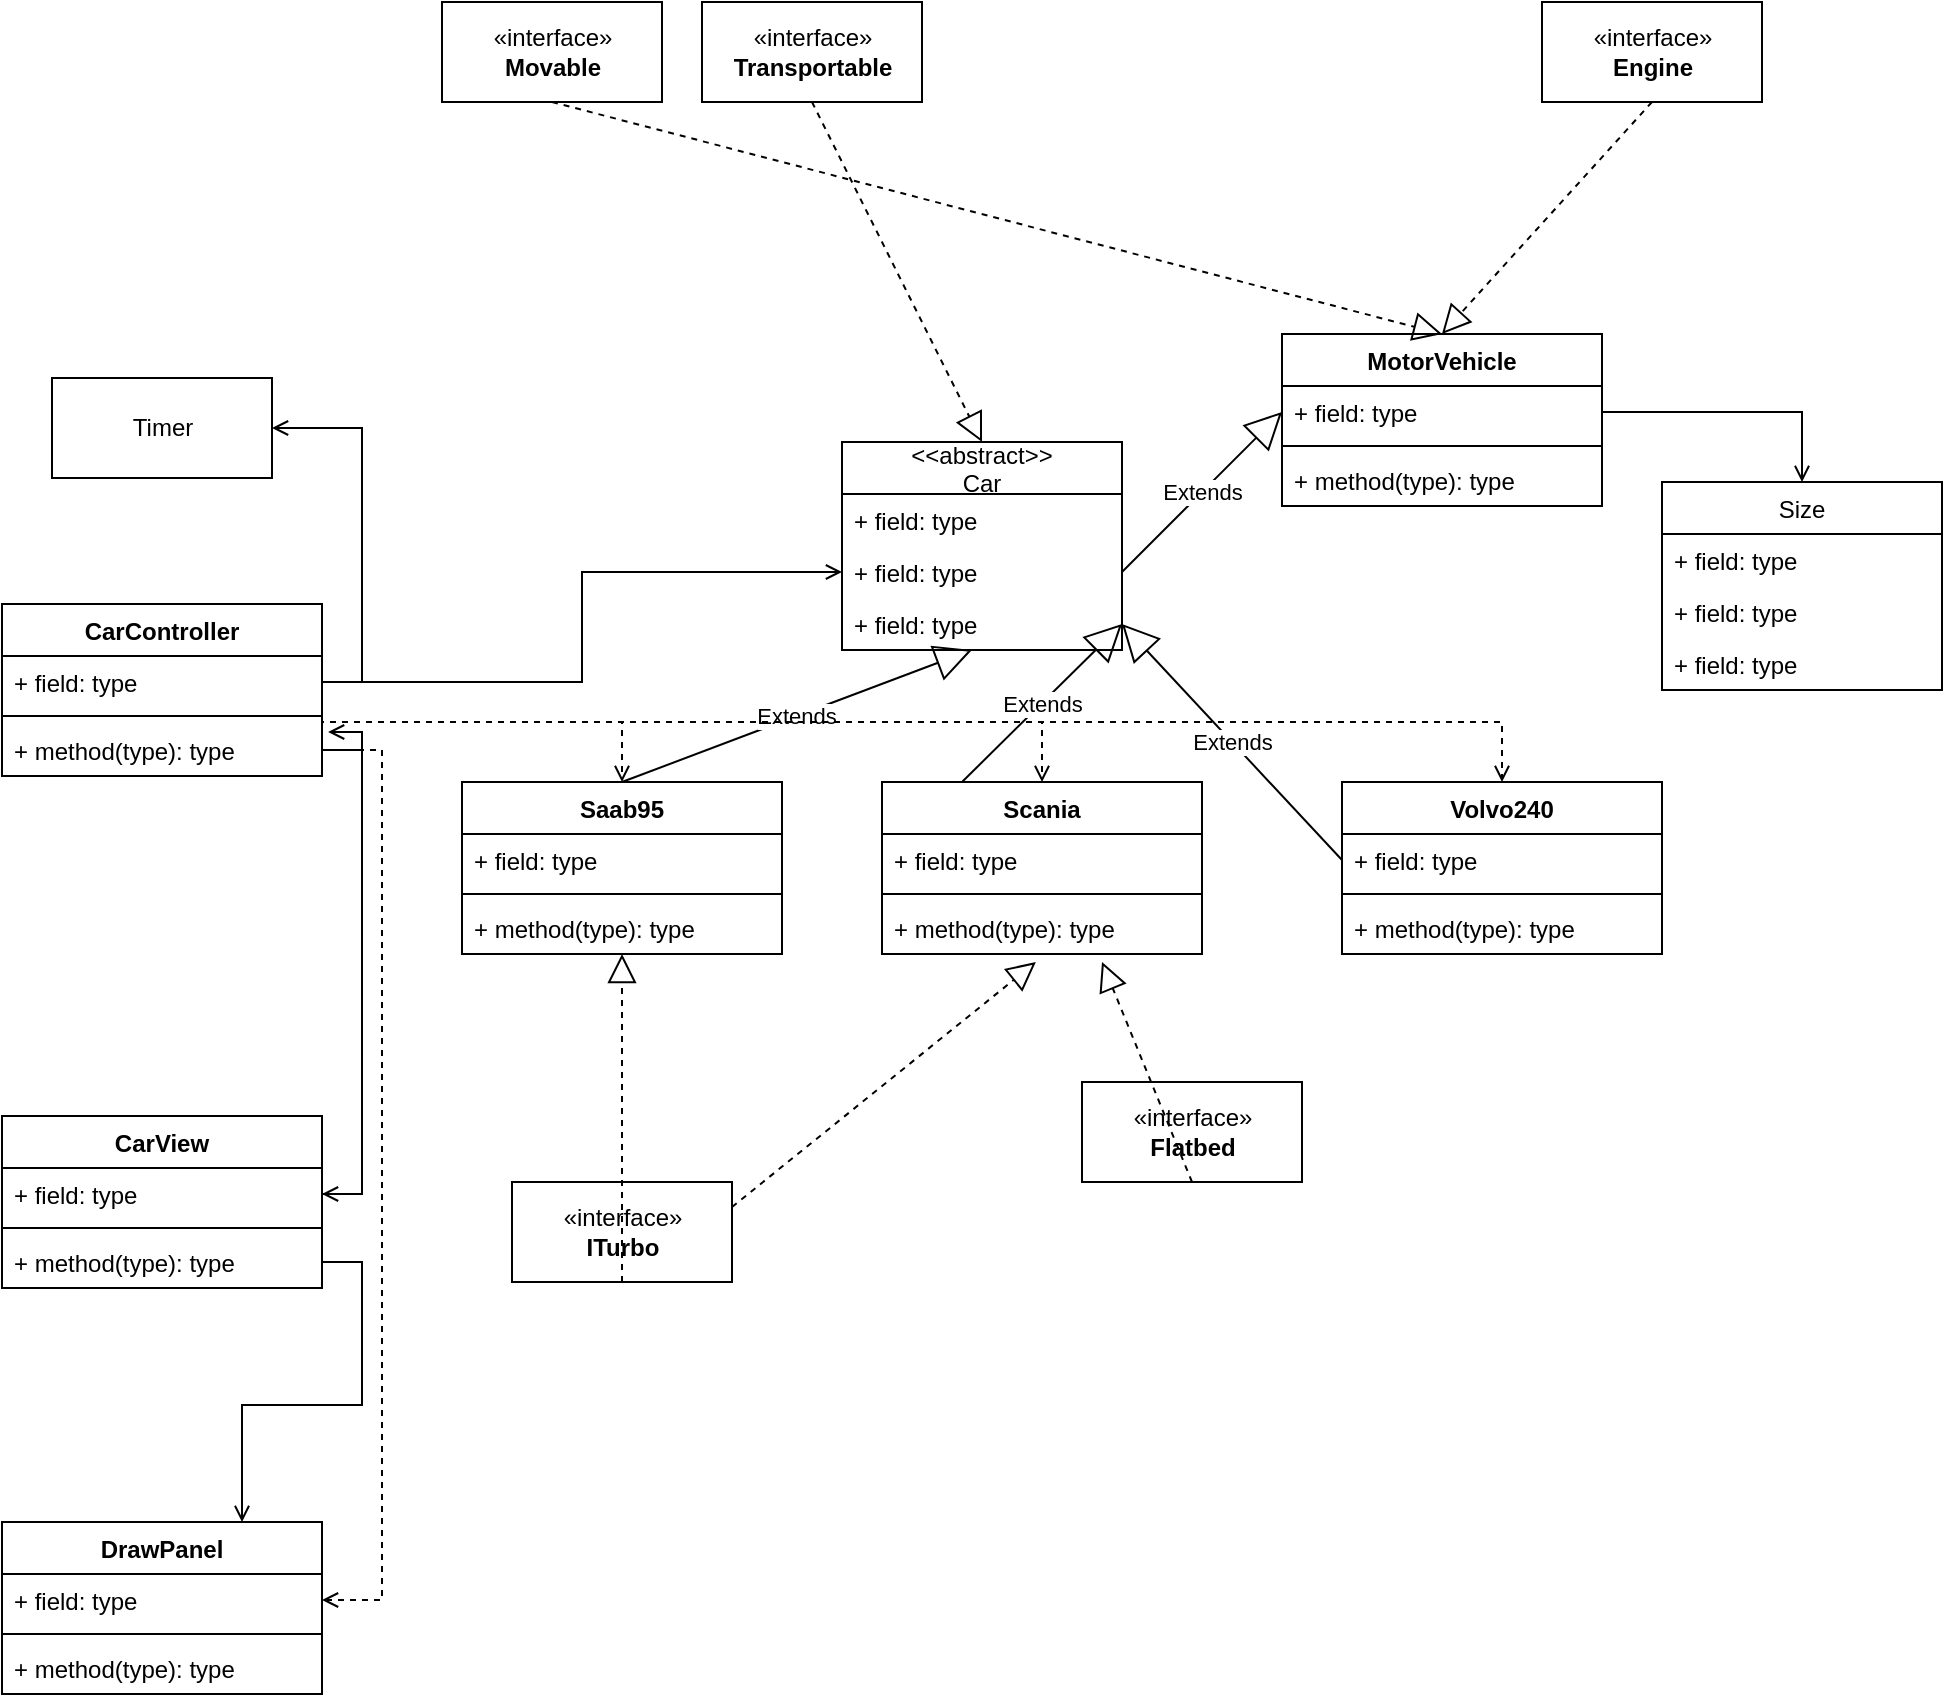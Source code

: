<mxfile version="12.3.3" type="device" pages="1"><diagram name="Page-1" id="b5b7bab2-c9e2-2cf4-8b2a-24fd1a2a6d21"><mxGraphModel dx="1408" dy="748" grid="1" gridSize="10" guides="1" tooltips="1" connect="1" arrows="1" fold="1" page="1" pageScale="1" pageWidth="1027" pageHeight="1169" background="#ffffff" math="0" shadow="0"><root><mxCell id="0"/><mxCell id="1" parent="0"/><mxCell id="A2BCTbo7lUN5HEoxAGUj-3" value="&lt;&lt;abstract&gt;&gt;&#10;Car" style="swimlane;fontStyle=0;childLayout=stackLayout;horizontal=1;startSize=26;fillColor=none;horizontalStack=0;resizeParent=1;resizeParentMax=0;resizeLast=0;collapsible=1;marginBottom=0;" vertex="1" parent="1"><mxGeometry x="450" y="320" width="140" height="104" as="geometry"/></mxCell><mxCell id="A2BCTbo7lUN5HEoxAGUj-4" value="+ field: type" style="text;strokeColor=none;fillColor=none;align=left;verticalAlign=top;spacingLeft=4;spacingRight=4;overflow=hidden;rotatable=0;points=[[0,0.5],[1,0.5]];portConstraint=eastwest;" vertex="1" parent="A2BCTbo7lUN5HEoxAGUj-3"><mxGeometry y="26" width="140" height="26" as="geometry"/></mxCell><mxCell id="A2BCTbo7lUN5HEoxAGUj-5" value="+ field: type" style="text;strokeColor=none;fillColor=none;align=left;verticalAlign=top;spacingLeft=4;spacingRight=4;overflow=hidden;rotatable=0;points=[[0,0.5],[1,0.5]];portConstraint=eastwest;" vertex="1" parent="A2BCTbo7lUN5HEoxAGUj-3"><mxGeometry y="52" width="140" height="26" as="geometry"/></mxCell><mxCell id="A2BCTbo7lUN5HEoxAGUj-6" value="+ field: type" style="text;strokeColor=none;fillColor=none;align=left;verticalAlign=top;spacingLeft=4;spacingRight=4;overflow=hidden;rotatable=0;points=[[0,0.5],[1,0.5]];portConstraint=eastwest;" vertex="1" parent="A2BCTbo7lUN5HEoxAGUj-3"><mxGeometry y="78" width="140" height="26" as="geometry"/></mxCell><mxCell id="A2BCTbo7lUN5HEoxAGUj-7" value="«interface»&lt;br&gt;&lt;b&gt;Transportable&lt;/b&gt;" style="html=1;" vertex="1" parent="1"><mxGeometry x="380" y="100" width="110" height="50" as="geometry"/></mxCell><mxCell id="A2BCTbo7lUN5HEoxAGUj-8" value="«interface»&lt;br&gt;&lt;b&gt;ITurbo&lt;/b&gt;" style="html=1;" vertex="1" parent="1"><mxGeometry x="285" y="690" width="110" height="50" as="geometry"/></mxCell><mxCell id="A2BCTbo7lUN5HEoxAGUj-9" value="«interface»&lt;br&gt;&lt;b&gt;Flatbed&lt;/b&gt;" style="html=1;" vertex="1" parent="1"><mxGeometry x="570" y="640" width="110" height="50" as="geometry"/></mxCell><mxCell id="A2BCTbo7lUN5HEoxAGUj-10" value="«interface»&lt;br&gt;&lt;b&gt;Engine&lt;/b&gt;" style="html=1;" vertex="1" parent="1"><mxGeometry x="800" y="100" width="110" height="50" as="geometry"/></mxCell><mxCell id="A2BCTbo7lUN5HEoxAGUj-11" value="«interface»&lt;br&gt;&lt;b&gt;Movable&lt;/b&gt;" style="html=1;" vertex="1" parent="1"><mxGeometry x="250" y="100" width="110" height="50" as="geometry"/></mxCell><mxCell id="A2BCTbo7lUN5HEoxAGUj-12" value="" style="endArrow=block;dashed=1;endFill=0;endSize=12;html=1;entryX=0.5;entryY=0;entryDx=0;entryDy=0;exitX=0.5;exitY=1;exitDx=0;exitDy=0;" edge="1" parent="1" source="A2BCTbo7lUN5HEoxAGUj-7" target="A2BCTbo7lUN5HEoxAGUj-3"><mxGeometry width="160" relative="1" as="geometry"><mxPoint x="410" y="280" as="sourcePoint"/><mxPoint x="410" y="410" as="targetPoint"/></mxGeometry></mxCell><mxCell id="A2BCTbo7lUN5HEoxAGUj-13" value="MotorVehicle" style="swimlane;fontStyle=1;align=center;verticalAlign=top;childLayout=stackLayout;horizontal=1;startSize=26;horizontalStack=0;resizeParent=1;resizeParentMax=0;resizeLast=0;collapsible=1;marginBottom=0;" vertex="1" parent="1"><mxGeometry x="670" y="266" width="160" height="86" as="geometry"/></mxCell><mxCell id="A2BCTbo7lUN5HEoxAGUj-14" value="+ field: type" style="text;strokeColor=none;fillColor=none;align=left;verticalAlign=top;spacingLeft=4;spacingRight=4;overflow=hidden;rotatable=0;points=[[0,0.5],[1,0.5]];portConstraint=eastwest;" vertex="1" parent="A2BCTbo7lUN5HEoxAGUj-13"><mxGeometry y="26" width="160" height="26" as="geometry"/></mxCell><mxCell id="A2BCTbo7lUN5HEoxAGUj-15" value="" style="line;strokeWidth=1;fillColor=none;align=left;verticalAlign=middle;spacingTop=-1;spacingLeft=3;spacingRight=3;rotatable=0;labelPosition=right;points=[];portConstraint=eastwest;" vertex="1" parent="A2BCTbo7lUN5HEoxAGUj-13"><mxGeometry y="52" width="160" height="8" as="geometry"/></mxCell><mxCell id="A2BCTbo7lUN5HEoxAGUj-16" value="+ method(type): type" style="text;strokeColor=none;fillColor=none;align=left;verticalAlign=top;spacingLeft=4;spacingRight=4;overflow=hidden;rotatable=0;points=[[0,0.5],[1,0.5]];portConstraint=eastwest;" vertex="1" parent="A2BCTbo7lUN5HEoxAGUj-13"><mxGeometry y="60" width="160" height="26" as="geometry"/></mxCell><mxCell id="A2BCTbo7lUN5HEoxAGUj-17" value="" style="endArrow=block;dashed=1;endFill=0;endSize=12;html=1;exitX=0.5;exitY=1;exitDx=0;exitDy=0;entryX=0.5;entryY=0;entryDx=0;entryDy=0;" edge="1" parent="1" source="A2BCTbo7lUN5HEoxAGUj-10" target="A2BCTbo7lUN5HEoxAGUj-13"><mxGeometry width="160" relative="1" as="geometry"><mxPoint x="250" y="430" as="sourcePoint"/><mxPoint x="410" y="430" as="targetPoint"/></mxGeometry></mxCell><mxCell id="A2BCTbo7lUN5HEoxAGUj-18" value="Extends" style="endArrow=block;endSize=16;endFill=0;html=1;exitX=1;exitY=0.5;exitDx=0;exitDy=0;entryX=0;entryY=0.5;entryDx=0;entryDy=0;" edge="1" parent="1" source="A2BCTbo7lUN5HEoxAGUj-5" target="A2BCTbo7lUN5HEoxAGUj-14"><mxGeometry width="160" relative="1" as="geometry"><mxPoint x="410" y="530" as="sourcePoint"/><mxPoint x="570" y="530" as="targetPoint"/></mxGeometry></mxCell><mxCell id="A2BCTbo7lUN5HEoxAGUj-19" value="Saab95" style="swimlane;fontStyle=1;align=center;verticalAlign=top;childLayout=stackLayout;horizontal=1;startSize=26;horizontalStack=0;resizeParent=1;resizeParentMax=0;resizeLast=0;collapsible=1;marginBottom=0;" vertex="1" parent="1"><mxGeometry x="260" y="490" width="160" height="86" as="geometry"/></mxCell><mxCell id="A2BCTbo7lUN5HEoxAGUj-20" value="+ field: type" style="text;strokeColor=none;fillColor=none;align=left;verticalAlign=top;spacingLeft=4;spacingRight=4;overflow=hidden;rotatable=0;points=[[0,0.5],[1,0.5]];portConstraint=eastwest;" vertex="1" parent="A2BCTbo7lUN5HEoxAGUj-19"><mxGeometry y="26" width="160" height="26" as="geometry"/></mxCell><mxCell id="A2BCTbo7lUN5HEoxAGUj-21" value="" style="line;strokeWidth=1;fillColor=none;align=left;verticalAlign=middle;spacingTop=-1;spacingLeft=3;spacingRight=3;rotatable=0;labelPosition=right;points=[];portConstraint=eastwest;" vertex="1" parent="A2BCTbo7lUN5HEoxAGUj-19"><mxGeometry y="52" width="160" height="8" as="geometry"/></mxCell><mxCell id="A2BCTbo7lUN5HEoxAGUj-22" value="+ method(type): type" style="text;strokeColor=none;fillColor=none;align=left;verticalAlign=top;spacingLeft=4;spacingRight=4;overflow=hidden;rotatable=0;points=[[0,0.5],[1,0.5]];portConstraint=eastwest;" vertex="1" parent="A2BCTbo7lUN5HEoxAGUj-19"><mxGeometry y="60" width="160" height="26" as="geometry"/></mxCell><mxCell id="A2BCTbo7lUN5HEoxAGUj-23" value="" style="endArrow=block;dashed=1;endFill=0;endSize=12;html=1;exitX=0.5;exitY=1;exitDx=0;exitDy=0;entryX=0.5;entryY=0;entryDx=0;entryDy=0;" edge="1" parent="1" source="A2BCTbo7lUN5HEoxAGUj-11" target="A2BCTbo7lUN5HEoxAGUj-13"><mxGeometry width="160" relative="1" as="geometry"><mxPoint x="250" y="540" as="sourcePoint"/><mxPoint x="410" y="540" as="targetPoint"/></mxGeometry></mxCell><mxCell id="A2BCTbo7lUN5HEoxAGUj-24" value="Extends" style="endArrow=block;endSize=16;endFill=0;html=1;exitX=0.5;exitY=0;exitDx=0;exitDy=0;entryX=0.464;entryY=1;entryDx=0;entryDy=0;entryPerimeter=0;" edge="1" parent="1" source="A2BCTbo7lUN5HEoxAGUj-19" target="A2BCTbo7lUN5HEoxAGUj-6"><mxGeometry width="160" relative="1" as="geometry"><mxPoint x="380" y="390" as="sourcePoint"/><mxPoint x="330" y="510" as="targetPoint"/></mxGeometry></mxCell><mxCell id="A2BCTbo7lUN5HEoxAGUj-27" value="Volvo240" style="swimlane;fontStyle=1;align=center;verticalAlign=top;childLayout=stackLayout;horizontal=1;startSize=26;horizontalStack=0;resizeParent=1;resizeParentMax=0;resizeLast=0;collapsible=1;marginBottom=0;" vertex="1" parent="1"><mxGeometry x="700" y="490" width="160" height="86" as="geometry"/></mxCell><mxCell id="A2BCTbo7lUN5HEoxAGUj-28" value="+ field: type" style="text;strokeColor=none;fillColor=none;align=left;verticalAlign=top;spacingLeft=4;spacingRight=4;overflow=hidden;rotatable=0;points=[[0,0.5],[1,0.5]];portConstraint=eastwest;" vertex="1" parent="A2BCTbo7lUN5HEoxAGUj-27"><mxGeometry y="26" width="160" height="26" as="geometry"/></mxCell><mxCell id="A2BCTbo7lUN5HEoxAGUj-29" value="" style="line;strokeWidth=1;fillColor=none;align=left;verticalAlign=middle;spacingTop=-1;spacingLeft=3;spacingRight=3;rotatable=0;labelPosition=right;points=[];portConstraint=eastwest;" vertex="1" parent="A2BCTbo7lUN5HEoxAGUj-27"><mxGeometry y="52" width="160" height="8" as="geometry"/></mxCell><mxCell id="A2BCTbo7lUN5HEoxAGUj-30" value="+ method(type): type" style="text;strokeColor=none;fillColor=none;align=left;verticalAlign=top;spacingLeft=4;spacingRight=4;overflow=hidden;rotatable=0;points=[[0,0.5],[1,0.5]];portConstraint=eastwest;" vertex="1" parent="A2BCTbo7lUN5HEoxAGUj-27"><mxGeometry y="60" width="160" height="26" as="geometry"/></mxCell><mxCell id="A2BCTbo7lUN5HEoxAGUj-31" value="Scania" style="swimlane;fontStyle=1;align=center;verticalAlign=top;childLayout=stackLayout;horizontal=1;startSize=26;horizontalStack=0;resizeParent=1;resizeParentMax=0;resizeLast=0;collapsible=1;marginBottom=0;" vertex="1" parent="1"><mxGeometry x="470" y="490" width="160" height="86" as="geometry"/></mxCell><mxCell id="A2BCTbo7lUN5HEoxAGUj-32" value="+ field: type" style="text;strokeColor=none;fillColor=none;align=left;verticalAlign=top;spacingLeft=4;spacingRight=4;overflow=hidden;rotatable=0;points=[[0,0.5],[1,0.5]];portConstraint=eastwest;" vertex="1" parent="A2BCTbo7lUN5HEoxAGUj-31"><mxGeometry y="26" width="160" height="26" as="geometry"/></mxCell><mxCell id="A2BCTbo7lUN5HEoxAGUj-33" value="" style="line;strokeWidth=1;fillColor=none;align=left;verticalAlign=middle;spacingTop=-1;spacingLeft=3;spacingRight=3;rotatable=0;labelPosition=right;points=[];portConstraint=eastwest;" vertex="1" parent="A2BCTbo7lUN5HEoxAGUj-31"><mxGeometry y="52" width="160" height="8" as="geometry"/></mxCell><mxCell id="A2BCTbo7lUN5HEoxAGUj-34" value="+ method(type): type" style="text;strokeColor=none;fillColor=none;align=left;verticalAlign=top;spacingLeft=4;spacingRight=4;overflow=hidden;rotatable=0;points=[[0,0.5],[1,0.5]];portConstraint=eastwest;" vertex="1" parent="A2BCTbo7lUN5HEoxAGUj-31"><mxGeometry y="60" width="160" height="26" as="geometry"/></mxCell><mxCell id="A2BCTbo7lUN5HEoxAGUj-37" value="Extends" style="endArrow=block;endSize=16;endFill=0;html=1;exitX=0;exitY=0.5;exitDx=0;exitDy=0;entryX=1;entryY=0.5;entryDx=0;entryDy=0;" edge="1" parent="1" source="A2BCTbo7lUN5HEoxAGUj-28" target="A2BCTbo7lUN5HEoxAGUj-6"><mxGeometry width="160" relative="1" as="geometry"><mxPoint x="250" y="540" as="sourcePoint"/><mxPoint x="410" y="540" as="targetPoint"/></mxGeometry></mxCell><mxCell id="A2BCTbo7lUN5HEoxAGUj-38" value="Extends" style="endArrow=block;endSize=16;endFill=0;html=1;exitX=0.25;exitY=0;exitDx=0;exitDy=0;entryX=1;entryY=0.5;entryDx=0;entryDy=0;" edge="1" parent="1" source="A2BCTbo7lUN5HEoxAGUj-31" target="A2BCTbo7lUN5HEoxAGUj-6"><mxGeometry width="160" relative="1" as="geometry"><mxPoint x="250" y="600" as="sourcePoint"/><mxPoint x="410" y="600" as="targetPoint"/></mxGeometry></mxCell><mxCell id="A2BCTbo7lUN5HEoxAGUj-39" value="" style="endArrow=block;dashed=1;endFill=0;endSize=12;html=1;exitX=0.5;exitY=1;exitDx=0;exitDy=0;" edge="1" parent="1" source="A2BCTbo7lUN5HEoxAGUj-8" target="A2BCTbo7lUN5HEoxAGUj-19"><mxGeometry width="160" relative="1" as="geometry"><mxPoint x="250" y="600" as="sourcePoint"/><mxPoint x="410" y="600" as="targetPoint"/></mxGeometry></mxCell><mxCell id="A2BCTbo7lUN5HEoxAGUj-40" value="" style="endArrow=block;dashed=1;endFill=0;endSize=12;html=1;exitX=1;exitY=0.25;exitDx=0;exitDy=0;entryX=0.481;entryY=1.154;entryDx=0;entryDy=0;entryPerimeter=0;" edge="1" parent="1" source="A2BCTbo7lUN5HEoxAGUj-8" target="A2BCTbo7lUN5HEoxAGUj-34"><mxGeometry width="160" relative="1" as="geometry"><mxPoint x="250" y="780" as="sourcePoint"/><mxPoint x="410" y="780" as="targetPoint"/></mxGeometry></mxCell><mxCell id="A2BCTbo7lUN5HEoxAGUj-41" value="" style="endArrow=block;dashed=1;endFill=0;endSize=12;html=1;exitX=0.5;exitY=1;exitDx=0;exitDy=0;" edge="1" parent="1" source="A2BCTbo7lUN5HEoxAGUj-9"><mxGeometry width="160" relative="1" as="geometry"><mxPoint x="250" y="780" as="sourcePoint"/><mxPoint x="580" y="580" as="targetPoint"/></mxGeometry></mxCell><mxCell id="A2BCTbo7lUN5HEoxAGUj-48" value="Size" style="swimlane;fontStyle=0;childLayout=stackLayout;horizontal=1;startSize=26;fillColor=none;horizontalStack=0;resizeParent=1;resizeParentMax=0;resizeLast=0;collapsible=1;marginBottom=0;" vertex="1" parent="1"><mxGeometry x="860" y="340" width="140" height="104" as="geometry"/></mxCell><mxCell id="A2BCTbo7lUN5HEoxAGUj-49" value="+ field: type" style="text;strokeColor=none;fillColor=none;align=left;verticalAlign=top;spacingLeft=4;spacingRight=4;overflow=hidden;rotatable=0;points=[[0,0.5],[1,0.5]];portConstraint=eastwest;" vertex="1" parent="A2BCTbo7lUN5HEoxAGUj-48"><mxGeometry y="26" width="140" height="26" as="geometry"/></mxCell><mxCell id="A2BCTbo7lUN5HEoxAGUj-50" value="+ field: type" style="text;strokeColor=none;fillColor=none;align=left;verticalAlign=top;spacingLeft=4;spacingRight=4;overflow=hidden;rotatable=0;points=[[0,0.5],[1,0.5]];portConstraint=eastwest;" vertex="1" parent="A2BCTbo7lUN5HEoxAGUj-48"><mxGeometry y="52" width="140" height="26" as="geometry"/></mxCell><mxCell id="A2BCTbo7lUN5HEoxAGUj-51" value="+ field: type" style="text;strokeColor=none;fillColor=none;align=left;verticalAlign=top;spacingLeft=4;spacingRight=4;overflow=hidden;rotatable=0;points=[[0,0.5],[1,0.5]];portConstraint=eastwest;" vertex="1" parent="A2BCTbo7lUN5HEoxAGUj-48"><mxGeometry y="78" width="140" height="26" as="geometry"/></mxCell><mxCell id="A2BCTbo7lUN5HEoxAGUj-53" style="edgeStyle=orthogonalEdgeStyle;rounded=0;orthogonalLoop=1;jettySize=auto;html=1;exitX=1;exitY=0.5;exitDx=0;exitDy=0;entryX=0.5;entryY=0;entryDx=0;entryDy=0;endArrow=open;endFill=0;" edge="1" parent="1" source="A2BCTbo7lUN5HEoxAGUj-14" target="A2BCTbo7lUN5HEoxAGUj-48"><mxGeometry relative="1" as="geometry"/></mxCell><mxCell id="A2BCTbo7lUN5HEoxAGUj-54" value="Timer" style="html=1;" vertex="1" parent="1"><mxGeometry x="55" y="288" width="110" height="50" as="geometry"/></mxCell><mxCell id="A2BCTbo7lUN5HEoxAGUj-55" value="CarView" style="swimlane;fontStyle=1;align=center;verticalAlign=top;childLayout=stackLayout;horizontal=1;startSize=26;horizontalStack=0;resizeParent=1;resizeParentMax=0;resizeLast=0;collapsible=1;marginBottom=0;" vertex="1" parent="1"><mxGeometry x="30" y="657" width="160" height="86" as="geometry"/></mxCell><mxCell id="A2BCTbo7lUN5HEoxAGUj-56" value="+ field: type" style="text;strokeColor=none;fillColor=none;align=left;verticalAlign=top;spacingLeft=4;spacingRight=4;overflow=hidden;rotatable=0;points=[[0,0.5],[1,0.5]];portConstraint=eastwest;" vertex="1" parent="A2BCTbo7lUN5HEoxAGUj-55"><mxGeometry y="26" width="160" height="26" as="geometry"/></mxCell><mxCell id="A2BCTbo7lUN5HEoxAGUj-57" value="" style="line;strokeWidth=1;fillColor=none;align=left;verticalAlign=middle;spacingTop=-1;spacingLeft=3;spacingRight=3;rotatable=0;labelPosition=right;points=[];portConstraint=eastwest;" vertex="1" parent="A2BCTbo7lUN5HEoxAGUj-55"><mxGeometry y="52" width="160" height="8" as="geometry"/></mxCell><mxCell id="A2BCTbo7lUN5HEoxAGUj-58" value="+ method(type): type" style="text;strokeColor=none;fillColor=none;align=left;verticalAlign=top;spacingLeft=4;spacingRight=4;overflow=hidden;rotatable=0;points=[[0,0.5],[1,0.5]];portConstraint=eastwest;" vertex="1" parent="A2BCTbo7lUN5HEoxAGUj-55"><mxGeometry y="60" width="160" height="26" as="geometry"/></mxCell><mxCell id="A2BCTbo7lUN5HEoxAGUj-59" value="CarController" style="swimlane;fontStyle=1;align=center;verticalAlign=top;childLayout=stackLayout;horizontal=1;startSize=26;horizontalStack=0;resizeParent=1;resizeParentMax=0;resizeLast=0;collapsible=1;marginBottom=0;" vertex="1" parent="1"><mxGeometry x="30" y="401" width="160" height="86" as="geometry"/></mxCell><mxCell id="A2BCTbo7lUN5HEoxAGUj-60" value="+ field: type" style="text;strokeColor=none;fillColor=none;align=left;verticalAlign=top;spacingLeft=4;spacingRight=4;overflow=hidden;rotatable=0;points=[[0,0.5],[1,0.5]];portConstraint=eastwest;" vertex="1" parent="A2BCTbo7lUN5HEoxAGUj-59"><mxGeometry y="26" width="160" height="26" as="geometry"/></mxCell><mxCell id="A2BCTbo7lUN5HEoxAGUj-61" value="" style="line;strokeWidth=1;fillColor=none;align=left;verticalAlign=middle;spacingTop=-1;spacingLeft=3;spacingRight=3;rotatable=0;labelPosition=right;points=[];portConstraint=eastwest;" vertex="1" parent="A2BCTbo7lUN5HEoxAGUj-59"><mxGeometry y="52" width="160" height="8" as="geometry"/></mxCell><mxCell id="A2BCTbo7lUN5HEoxAGUj-62" value="+ method(type): type" style="text;strokeColor=none;fillColor=none;align=left;verticalAlign=top;spacingLeft=4;spacingRight=4;overflow=hidden;rotatable=0;points=[[0,0.5],[1,0.5]];portConstraint=eastwest;" vertex="1" parent="A2BCTbo7lUN5HEoxAGUj-59"><mxGeometry y="60" width="160" height="26" as="geometry"/></mxCell><mxCell id="A2BCTbo7lUN5HEoxAGUj-63" style="edgeStyle=orthogonalEdgeStyle;rounded=0;orthogonalLoop=1;jettySize=auto;html=1;exitX=1;exitY=0.5;exitDx=0;exitDy=0;entryX=0;entryY=0.5;entryDx=0;entryDy=0;endArrow=open;endFill=0;" edge="1" parent="1" source="A2BCTbo7lUN5HEoxAGUj-60" target="A2BCTbo7lUN5HEoxAGUj-5"><mxGeometry relative="1" as="geometry"/></mxCell><mxCell id="A2BCTbo7lUN5HEoxAGUj-64" style="edgeStyle=orthogonalEdgeStyle;rounded=0;orthogonalLoop=1;jettySize=auto;html=1;exitX=1;exitY=0.5;exitDx=0;exitDy=0;endArrow=open;endFill=0;entryX=1;entryY=0.5;entryDx=0;entryDy=0;" edge="1" parent="1" source="A2BCTbo7lUN5HEoxAGUj-62" target="A2BCTbo7lUN5HEoxAGUj-56"><mxGeometry relative="1" as="geometry"><mxPoint x="250" y="630" as="targetPoint"/></mxGeometry></mxCell><mxCell id="A2BCTbo7lUN5HEoxAGUj-65" style="edgeStyle=orthogonalEdgeStyle;rounded=0;orthogonalLoop=1;jettySize=auto;html=1;exitX=1;exitY=0.5;exitDx=0;exitDy=0;entryX=1;entryY=0.5;entryDx=0;entryDy=0;endArrow=open;endFill=0;" edge="1" parent="1" source="A2BCTbo7lUN5HEoxAGUj-60" target="A2BCTbo7lUN5HEoxAGUj-54"><mxGeometry relative="1" as="geometry"/></mxCell><mxCell id="A2BCTbo7lUN5HEoxAGUj-66" style="edgeStyle=orthogonalEdgeStyle;rounded=0;orthogonalLoop=1;jettySize=auto;html=1;exitX=1;exitY=0.5;exitDx=0;exitDy=0;endArrow=open;endFill=0;dashed=1;" edge="1" parent="1" source="A2BCTbo7lUN5HEoxAGUj-60" target="A2BCTbo7lUN5HEoxAGUj-19"><mxGeometry relative="1" as="geometry"><Array as="points"><mxPoint x="190" y="460"/><mxPoint x="340" y="460"/></Array></mxGeometry></mxCell><mxCell id="A2BCTbo7lUN5HEoxAGUj-72" style="edgeStyle=orthogonalEdgeStyle;rounded=0;orthogonalLoop=1;jettySize=auto;html=1;exitX=1;exitY=0.5;exitDx=0;exitDy=0;entryX=0.5;entryY=0;entryDx=0;entryDy=0;dashed=1;endArrow=open;endFill=0;" edge="1" parent="1" source="A2BCTbo7lUN5HEoxAGUj-60" target="A2BCTbo7lUN5HEoxAGUj-31"><mxGeometry relative="1" as="geometry"><Array as="points"><mxPoint x="190" y="460"/><mxPoint x="550" y="460"/></Array></mxGeometry></mxCell><mxCell id="A2BCTbo7lUN5HEoxAGUj-73" style="edgeStyle=orthogonalEdgeStyle;rounded=0;orthogonalLoop=1;jettySize=auto;html=1;exitX=1;exitY=0.5;exitDx=0;exitDy=0;dashed=1;endArrow=open;endFill=0;" edge="1" parent="1" source="A2BCTbo7lUN5HEoxAGUj-60" target="A2BCTbo7lUN5HEoxAGUj-27"><mxGeometry relative="1" as="geometry"><Array as="points"><mxPoint x="190" y="460"/><mxPoint x="780" y="460"/></Array></mxGeometry></mxCell><mxCell id="A2BCTbo7lUN5HEoxAGUj-74" style="edgeStyle=orthogonalEdgeStyle;rounded=0;orthogonalLoop=1;jettySize=auto;html=1;exitX=1;exitY=0.5;exitDx=0;exitDy=0;entryX=1.019;entryY=0.154;entryDx=0;entryDy=0;entryPerimeter=0;endArrow=open;endFill=0;" edge="1" parent="1" source="A2BCTbo7lUN5HEoxAGUj-56" target="A2BCTbo7lUN5HEoxAGUj-62"><mxGeometry relative="1" as="geometry"/></mxCell><mxCell id="A2BCTbo7lUN5HEoxAGUj-75" value="DrawPanel" style="swimlane;fontStyle=1;align=center;verticalAlign=top;childLayout=stackLayout;horizontal=1;startSize=26;horizontalStack=0;resizeParent=1;resizeParentMax=0;resizeLast=0;collapsible=1;marginBottom=0;" vertex="1" parent="1"><mxGeometry x="30" y="860" width="160" height="86" as="geometry"/></mxCell><mxCell id="A2BCTbo7lUN5HEoxAGUj-76" value="+ field: type" style="text;strokeColor=none;fillColor=none;align=left;verticalAlign=top;spacingLeft=4;spacingRight=4;overflow=hidden;rotatable=0;points=[[0,0.5],[1,0.5]];portConstraint=eastwest;" vertex="1" parent="A2BCTbo7lUN5HEoxAGUj-75"><mxGeometry y="26" width="160" height="26" as="geometry"/></mxCell><mxCell id="A2BCTbo7lUN5HEoxAGUj-77" value="" style="line;strokeWidth=1;fillColor=none;align=left;verticalAlign=middle;spacingTop=-1;spacingLeft=3;spacingRight=3;rotatable=0;labelPosition=right;points=[];portConstraint=eastwest;" vertex="1" parent="A2BCTbo7lUN5HEoxAGUj-75"><mxGeometry y="52" width="160" height="8" as="geometry"/></mxCell><mxCell id="A2BCTbo7lUN5HEoxAGUj-78" value="+ method(type): type" style="text;strokeColor=none;fillColor=none;align=left;verticalAlign=top;spacingLeft=4;spacingRight=4;overflow=hidden;rotatable=0;points=[[0,0.5],[1,0.5]];portConstraint=eastwest;" vertex="1" parent="A2BCTbo7lUN5HEoxAGUj-75"><mxGeometry y="60" width="160" height="26" as="geometry"/></mxCell><mxCell id="A2BCTbo7lUN5HEoxAGUj-79" style="edgeStyle=orthogonalEdgeStyle;rounded=0;orthogonalLoop=1;jettySize=auto;html=1;exitX=1;exitY=0.5;exitDx=0;exitDy=0;entryX=0.75;entryY=0;entryDx=0;entryDy=0;endArrow=open;endFill=0;" edge="1" parent="1" source="A2BCTbo7lUN5HEoxAGUj-58" target="A2BCTbo7lUN5HEoxAGUj-75"><mxGeometry relative="1" as="geometry"/></mxCell><mxCell id="A2BCTbo7lUN5HEoxAGUj-80" style="edgeStyle=orthogonalEdgeStyle;rounded=0;orthogonalLoop=1;jettySize=auto;html=1;exitX=1;exitY=0.5;exitDx=0;exitDy=0;entryX=1;entryY=0.5;entryDx=0;entryDy=0;endArrow=open;endFill=0;dashed=1;" edge="1" parent="1" source="A2BCTbo7lUN5HEoxAGUj-62" target="A2BCTbo7lUN5HEoxAGUj-76"><mxGeometry relative="1" as="geometry"><Array as="points"><mxPoint x="220" y="474"/><mxPoint x="220" y="899"/></Array></mxGeometry></mxCell></root></mxGraphModel></diagram></mxfile>